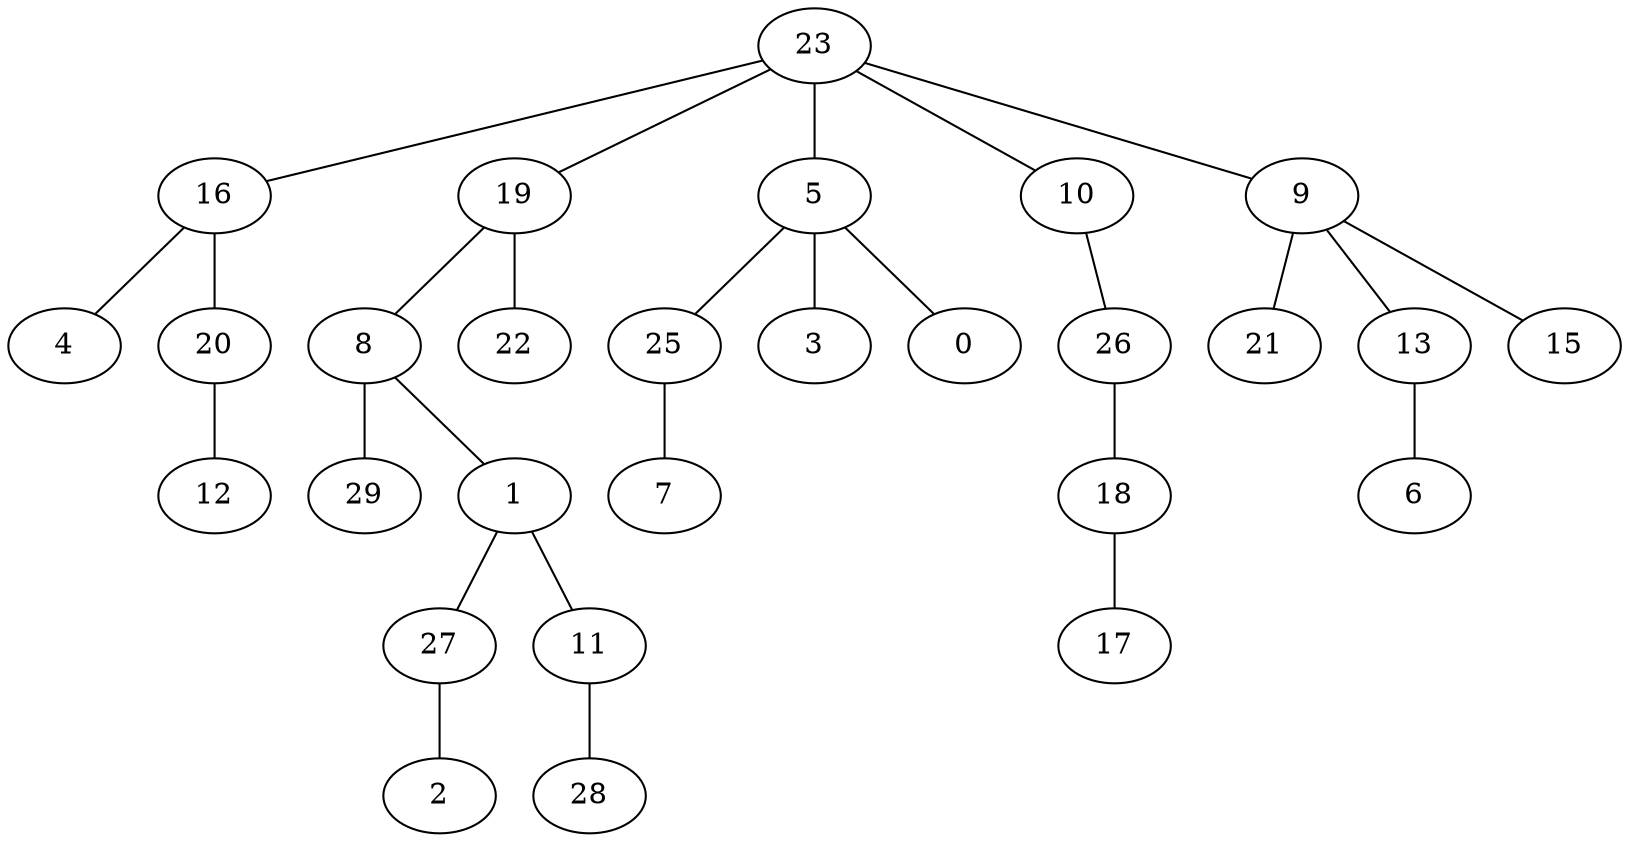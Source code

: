 graph G {
"16";
"19";
"6";
"25";
"5";
"7";
"26";
"17";
"21";
"3";
"4";
"13";
"29";
"18";
"28";
"12";
"27";
"11";
"10";
"15";
"9";
"2";
"1";
"23";
"8";
"20";
"0";
"22";
    "11" -- "28";
    "16" -- "4";
    "27" -- "2";
    "5" -- "3";
    "13" -- "6";
    "18" -- "17";
    "23" -- "16";
    "9" -- "15";
    "20" -- "12";
    "1" -- "11";
    "9" -- "13";
    "8" -- "1";
    "5" -- "25";
    "1" -- "27";
    "23" -- "9";
    "23" -- "10";
    "10" -- "26";
    "19" -- "22";
    "9" -- "21";
    "23" -- "5";
    "5" -- "0";
    "8" -- "29";
    "16" -- "20";
    "23" -- "19";
    "19" -- "8";
    "25" -- "7";
    "26" -- "18";
}
